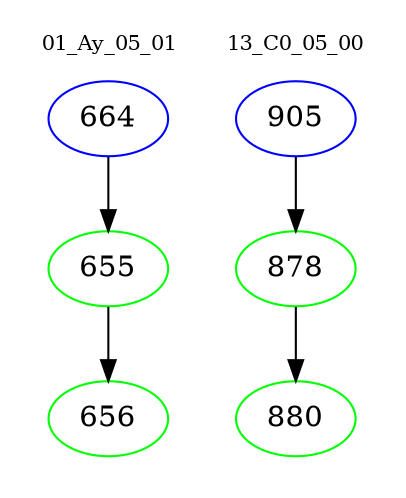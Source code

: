 digraph{
subgraph cluster_0 {
color = white
label = "01_Ay_05_01";
fontsize=10;
T0_664 [label="664", color="blue"]
T0_664 -> T0_655 [color="black"]
T0_655 [label="655", color="green"]
T0_655 -> T0_656 [color="black"]
T0_656 [label="656", color="green"]
}
subgraph cluster_1 {
color = white
label = "13_C0_05_00";
fontsize=10;
T1_905 [label="905", color="blue"]
T1_905 -> T1_878 [color="black"]
T1_878 [label="878", color="green"]
T1_878 -> T1_880 [color="black"]
T1_880 [label="880", color="green"]
}
}
